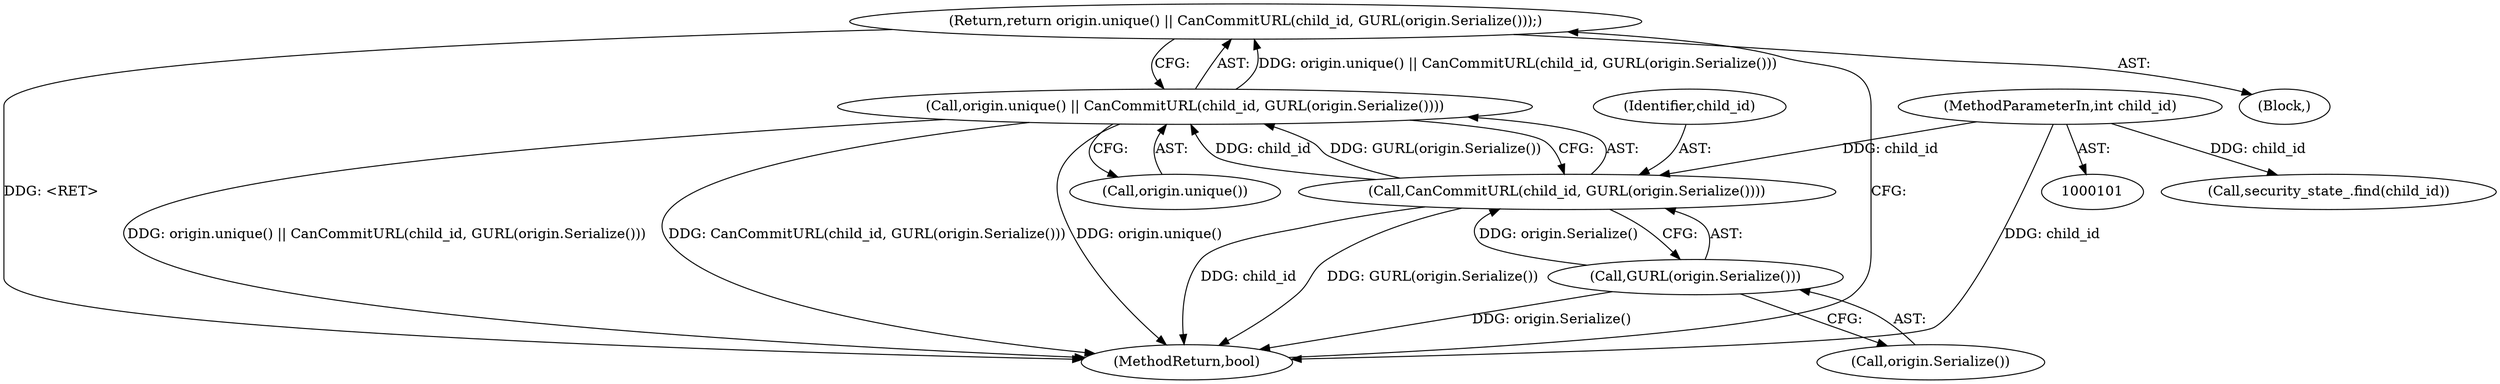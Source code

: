 digraph "1_Chrome_2078096efde1976b0fa9c820df90cedbfb2b13bc@del" {
"1000140" [label="(Return,return origin.unique() || CanCommitURL(child_id, GURL(origin.Serialize()));)"];
"1000141" [label="(Call,origin.unique() || CanCommitURL(child_id, GURL(origin.Serialize())))"];
"1000143" [label="(Call,CanCommitURL(child_id, GURL(origin.Serialize())))"];
"1000102" [label="(MethodParameterIn,int child_id)"];
"1000145" [label="(Call,GURL(origin.Serialize()))"];
"1000102" [label="(MethodParameterIn,int child_id)"];
"1000143" [label="(Call,CanCommitURL(child_id, GURL(origin.Serialize())))"];
"1000142" [label="(Call,origin.unique())"];
"1000169" [label="(MethodReturn,bool)"];
"1000140" [label="(Return,return origin.unique() || CanCommitURL(child_id, GURL(origin.Serialize()));)"];
"1000145" [label="(Call,GURL(origin.Serialize()))"];
"1000158" [label="(Call,security_state_.find(child_id))"];
"1000141" [label="(Call,origin.unique() || CanCommitURL(child_id, GURL(origin.Serialize())))"];
"1000146" [label="(Call,origin.Serialize())"];
"1000144" [label="(Identifier,child_id)"];
"1000129" [label="(Block,)"];
"1000140" -> "1000129"  [label="AST: "];
"1000140" -> "1000141"  [label="CFG: "];
"1000141" -> "1000140"  [label="AST: "];
"1000169" -> "1000140"  [label="CFG: "];
"1000140" -> "1000169"  [label="DDG: <RET>"];
"1000141" -> "1000140"  [label="DDG: origin.unique() || CanCommitURL(child_id, GURL(origin.Serialize()))"];
"1000141" -> "1000142"  [label="CFG: "];
"1000141" -> "1000143"  [label="CFG: "];
"1000142" -> "1000141"  [label="AST: "];
"1000143" -> "1000141"  [label="AST: "];
"1000141" -> "1000169"  [label="DDG: origin.unique()"];
"1000141" -> "1000169"  [label="DDG: origin.unique() || CanCommitURL(child_id, GURL(origin.Serialize()))"];
"1000141" -> "1000169"  [label="DDG: CanCommitURL(child_id, GURL(origin.Serialize()))"];
"1000143" -> "1000141"  [label="DDG: child_id"];
"1000143" -> "1000141"  [label="DDG: GURL(origin.Serialize())"];
"1000143" -> "1000145"  [label="CFG: "];
"1000144" -> "1000143"  [label="AST: "];
"1000145" -> "1000143"  [label="AST: "];
"1000143" -> "1000169"  [label="DDG: child_id"];
"1000143" -> "1000169"  [label="DDG: GURL(origin.Serialize())"];
"1000102" -> "1000143"  [label="DDG: child_id"];
"1000145" -> "1000143"  [label="DDG: origin.Serialize()"];
"1000102" -> "1000101"  [label="AST: "];
"1000102" -> "1000169"  [label="DDG: child_id"];
"1000102" -> "1000158"  [label="DDG: child_id"];
"1000145" -> "1000146"  [label="CFG: "];
"1000146" -> "1000145"  [label="AST: "];
"1000145" -> "1000169"  [label="DDG: origin.Serialize()"];
}
